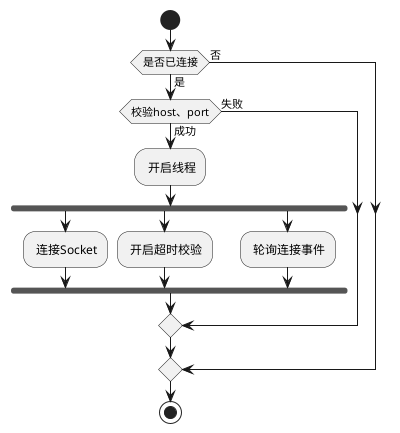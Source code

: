 @startuml
start
if (是否已连接) then (是)
    if (校验host、port) then (成功)
    : 开启线程;
        fork
            : 连接Socket;
        fork again
            : 开启超时校验;
        fork again
            : 轮询连接事件;
        end fork
    else (失败)
    endif
else (否)
endif

stop

@enduml